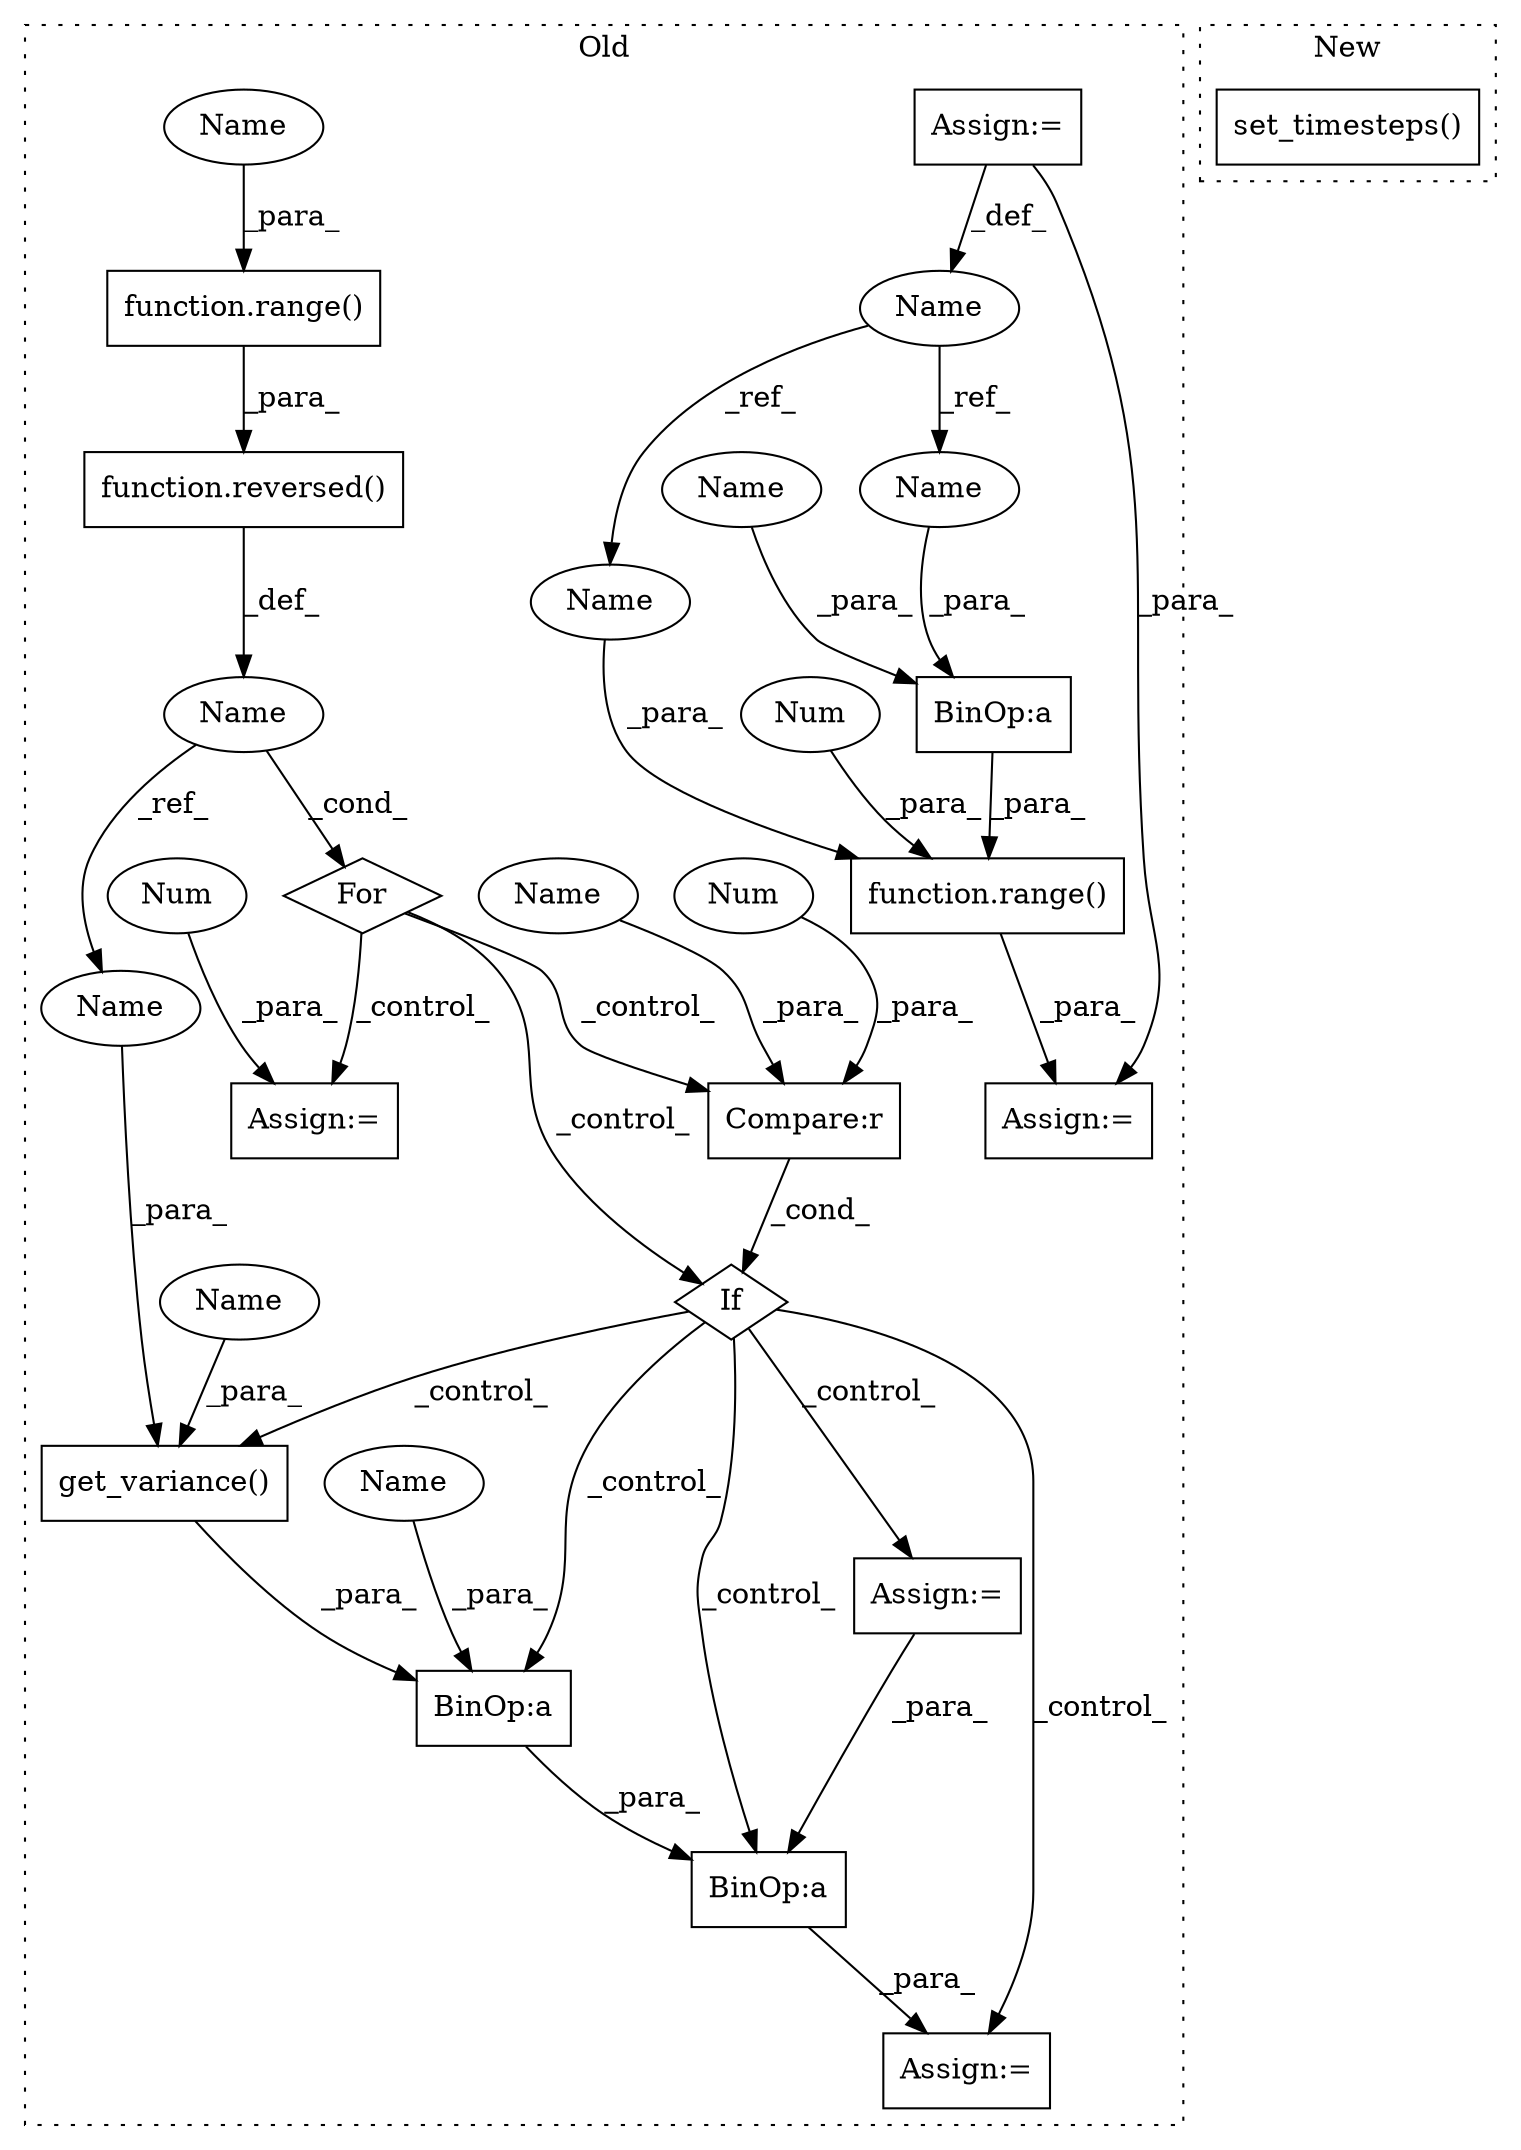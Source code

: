 digraph G {
subgraph cluster0 {
1 [label="function.range()" a="75" s="10877,10953" l="6,1" shape="box"];
3 [label="Num" a="76" s="10883" l="1" shape="ellipse"];
4 [label="BinOp:a" a="82" s="10930" l="4" shape="box"];
5 [label="function.range()" a="75" s="11059,11084" l="6,1" shape="box"];
6 [label="If" a="96" s="11282" l="3" shape="diamond"];
7 [label="Name" a="87" s="11045" l="1" shape="ellipse"];
8 [label="Assign:=" a="68" s="11366" l="3" shape="box"];
9 [label="BinOp:a" a="82" s="11378" l="55" shape="box"];
10 [label="Name" a="87" s="10806" l="21" shape="ellipse"];
11 [label="BinOp:a" a="82" s="11424" l="3" shape="box"];
12 [label="For" a="107" s="11041,11086" l="4,14" shape="diamond"];
13 [label="function.reversed()" a="75" s="11050,11085" l="9,1" shape="box"];
14 [label="get_variance()" a="75" s="11369,11414" l="23,1" shape="box"];
15 [label="Compare:r" a="40" s="11285" l="7" shape="box"];
16 [label="Num" a="76" s="11291" l="1" shape="ellipse"];
17 [label="Assign:=" a="68" s="10827" l="3" shape="box"];
18 [label="Assign:=" a="68" s="11265" l="3" shape="box"];
19 [label="Num" a="76" s="11268" l="1" shape="ellipse"];
20 [label="Assign:=" a="68" s="11315" l="3" shape="box"];
21 [label="Assign:=" a="68" s="10874" l="3" shape="box"];
22 [label="Name" a="87" s="10886" l="21" shape="ellipse"];
23 [label="Name" a="87" s="10909" l="21" shape="ellipse"];
24 [label="Name" a="87" s="11392" l="1" shape="ellipse"];
25 [label="Name" a="87" s="11285" l="3" shape="ellipse"];
26 [label="Name" a="87" s="11427" l="3" shape="ellipse"];
27 [label="Name" a="87" s="10934" l="19" shape="ellipse"];
28 [label="Name" a="87" s="11065" l="19" shape="ellipse"];
29 [label="Name" a="87" s="11395" l="19" shape="ellipse"];
label = "Old";
style="dotted";
}
subgraph cluster1 {
2 [label="set_timesteps()" a="75" s="13279,13322" l="24,1" shape="box"];
label = "New";
style="dotted";
}
1 -> 21 [label="_para_"];
3 -> 1 [label="_para_"];
4 -> 1 [label="_para_"];
5 -> 13 [label="_para_"];
6 -> 11 [label="_control_"];
6 -> 20 [label="_control_"];
6 -> 9 [label="_control_"];
6 -> 14 [label="_control_"];
6 -> 8 [label="_control_"];
7 -> 24 [label="_ref_"];
7 -> 12 [label="_cond_"];
9 -> 8 [label="_para_"];
10 -> 23 [label="_ref_"];
10 -> 22 [label="_ref_"];
11 -> 9 [label="_para_"];
12 -> 15 [label="_control_"];
12 -> 18 [label="_control_"];
12 -> 6 [label="_control_"];
13 -> 7 [label="_def_"];
14 -> 11 [label="_para_"];
15 -> 6 [label="_cond_"];
16 -> 15 [label="_para_"];
17 -> 21 [label="_para_"];
17 -> 10 [label="_def_"];
19 -> 18 [label="_para_"];
20 -> 9 [label="_para_"];
22 -> 1 [label="_para_"];
23 -> 4 [label="_para_"];
24 -> 14 [label="_para_"];
25 -> 15 [label="_para_"];
26 -> 11 [label="_para_"];
27 -> 4 [label="_para_"];
28 -> 5 [label="_para_"];
29 -> 14 [label="_para_"];
}